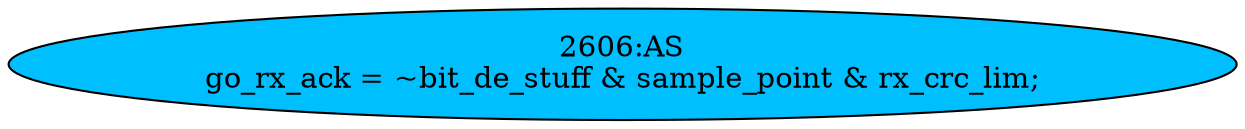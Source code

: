 strict digraph "" {
	node [label="\N"];
	"2606:AS"	 [ast="<pyverilog.vparser.ast.Assign object at 0x7f44f6b75c10>",
		def_var="['go_rx_ack']",
		fillcolor=deepskyblue,
		label="2606:AS
go_rx_ack = ~bit_de_stuff & sample_point & rx_crc_lim;",
		statements="[]",
		style=filled,
		typ=Assign,
		use_var="['bit_de_stuff', 'sample_point', 'rx_crc_lim']"];
}
